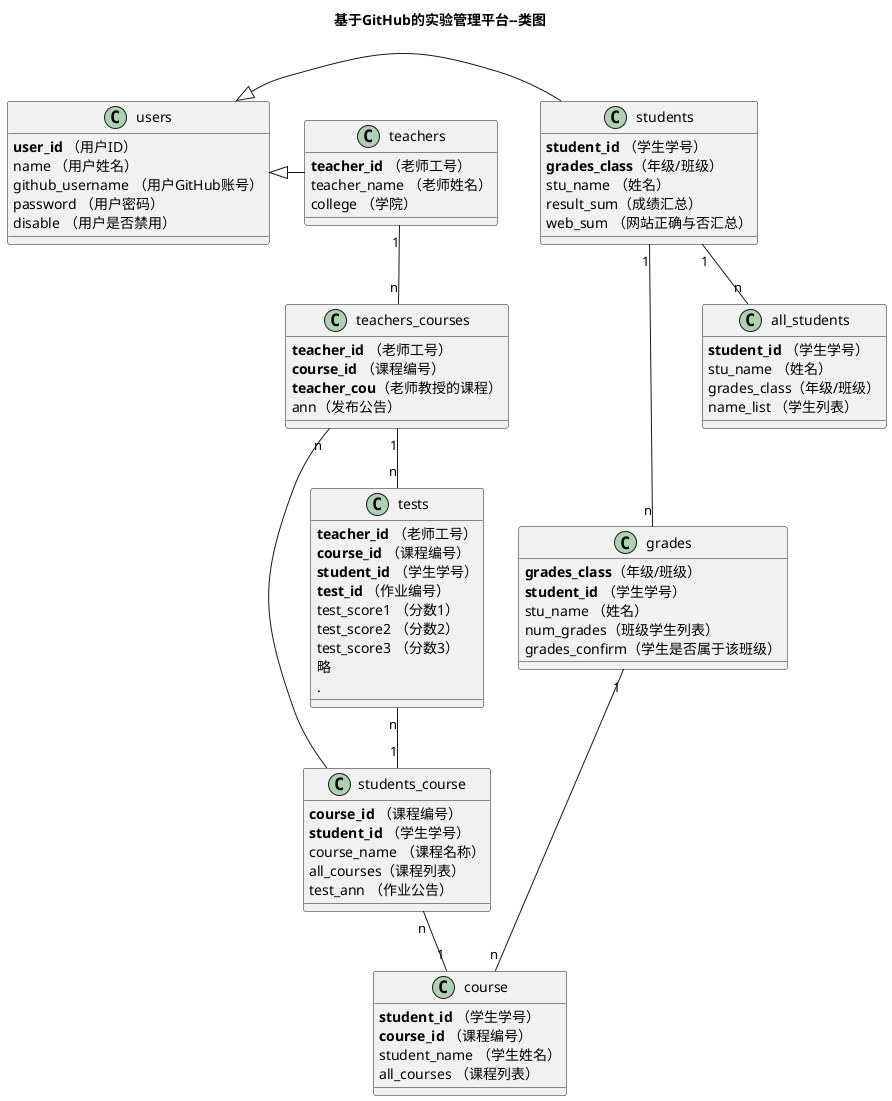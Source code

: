@startuml
title 基于GitHub的实验管理平台--类图
class users {
    <b>user_id</b> （用户ID）
    name （用户姓名）
    github_username （用户GitHub账号）
    password （用户密码）
    disable （用户是否禁用）
}

class teachers{
    <b>teacher_id</b> （老师工号）
    teacher_name （老师姓名）
    college （学院）

}
    
class students{
    <b>student_id</b> （学生学号）
    <b>grades_class</b>（年级/班级）
    stu_name （姓名）
    result_sum（成绩汇总）
    web_sum （网站正确与否汇总）
}

users <|- students
users <|- teachers

class all_students{
	<b>student_id</b> （学生学号）
    stu_name （姓名）
	grades_class（年级/班级）
    name_list （学生列表）
}
class teachers_courses{
	<b>teacher_id</b> （老师工号）
	<b>course_id</b> （课程编号）
    <b>teacher_cou</b>（老师教授的课程）
    ann（发布公告）
}
class grades {
  <b>grades_class</b>（年级/班级）
  <b>student_id</b> （学生学号）
  stu_name （姓名）
  num_grades（班级学生列表）
  grades_confirm（学生是否属于该班级）
}
class students_course{
    <b>course_id</b> （课程编号）
    <b>student_id</b> （学生学号）
    course_name （课程名称）
	all_courses（课程列表）
    test_ann （作业公告）
}
class tests{
    <b>teacher_id</b> （老师工号）
	<b>course_id</b> （课程编号）
    <b>student_id</b> （学生学号）
    <b>test_id</b> （作业编号）
    test_score1 （分数1）
    test_score2 （分数2）
    test_score3 （分数3）
    略
    .
    
}
class course{
	<b>student_id</b> （学生学号）
    <b>course_id</b> （课程编号）
	student_name （学生姓名）
    all_courses （课程列表）

    
}
students "1" -- "n" all_students
teachers "1" -- "n" teachers_courses
teachers_courses "1" -- "n" tests
students "1" -- "n"  grades
grades "1" --  "n" course
students_course "n" -- "1" course
teachers_courses "n" -- "students_course"
tests "n" -- "1" students_course

@enduml